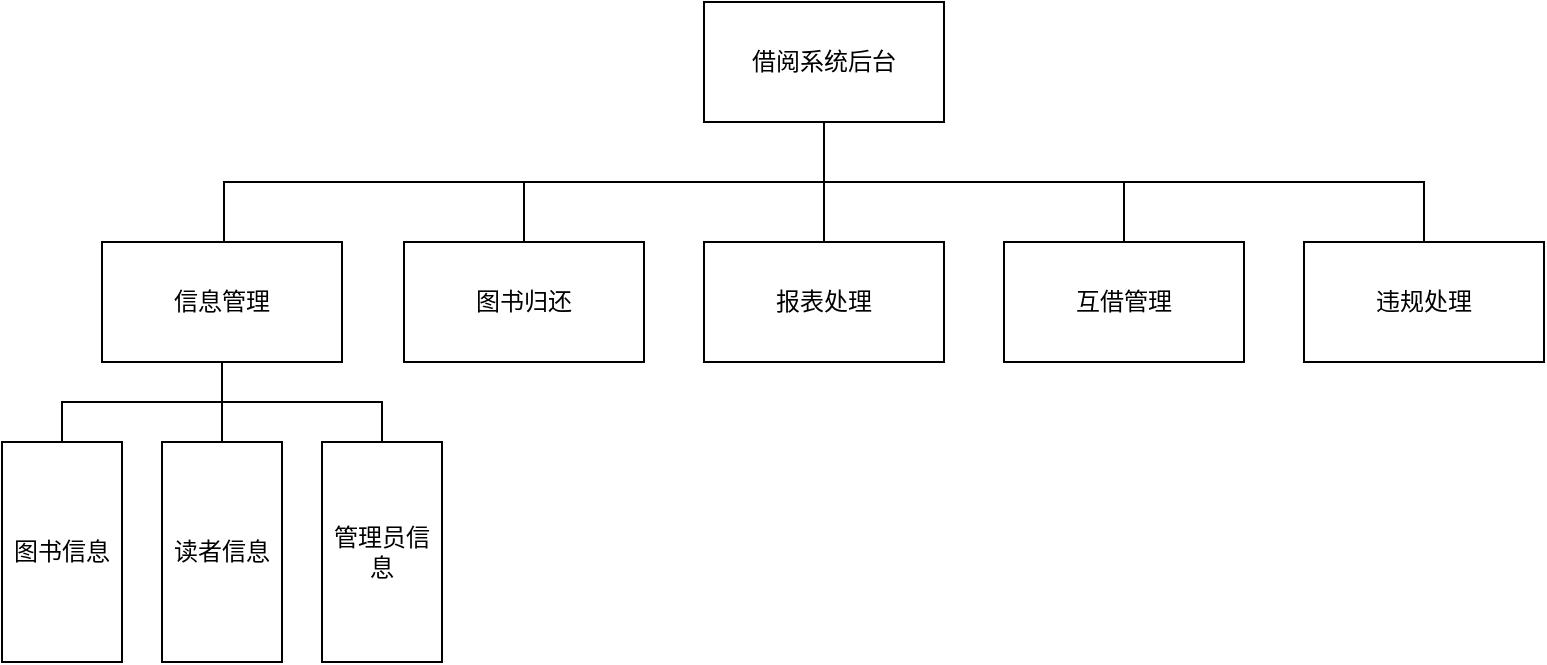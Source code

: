 <mxfile version="24.3.1" type="github">
  <diagram name="第 1 页" id="A-lZTEchQl7mIgZinoCd">
    <mxGraphModel dx="899" dy="571" grid="1" gridSize="10" guides="1" tooltips="1" connect="1" arrows="1" fold="1" page="1" pageScale="1" pageWidth="827" pageHeight="1169" math="0" shadow="0">
      <root>
        <mxCell id="0" />
        <mxCell id="1" parent="0" />
        <mxCell id="2cnC_9ASC_gIRCOhBWuR-1" value="借阅系统后台" style="rounded=0;whiteSpace=wrap;html=1;" vertex="1" parent="1">
          <mxGeometry x="370" y="80" width="120" height="60" as="geometry" />
        </mxCell>
        <mxCell id="2cnC_9ASC_gIRCOhBWuR-15" value="" style="edgeStyle=orthogonalEdgeStyle;rounded=0;orthogonalLoop=1;jettySize=auto;html=1;entryX=0.5;entryY=1;entryDx=0;entryDy=0;endArrow=none;endFill=0;" edge="1" parent="1" source="2cnC_9ASC_gIRCOhBWuR-2" target="2cnC_9ASC_gIRCOhBWuR-1">
          <mxGeometry relative="1" as="geometry">
            <mxPoint x="170" y="120" as="targetPoint" />
            <Array as="points">
              <mxPoint x="130" y="170" />
              <mxPoint x="430" y="170" />
            </Array>
          </mxGeometry>
        </mxCell>
        <mxCell id="2cnC_9ASC_gIRCOhBWuR-2" value="信息管理" style="rounded=0;whiteSpace=wrap;html=1;" vertex="1" parent="1">
          <mxGeometry x="69" y="200" width="120" height="60" as="geometry" />
        </mxCell>
        <mxCell id="2cnC_9ASC_gIRCOhBWuR-12" value="" style="edgeStyle=orthogonalEdgeStyle;rounded=0;orthogonalLoop=1;jettySize=auto;html=1;endArrow=none;endFill=0;" edge="1" parent="1" source="2cnC_9ASC_gIRCOhBWuR-3" target="2cnC_9ASC_gIRCOhBWuR-2">
          <mxGeometry relative="1" as="geometry" />
        </mxCell>
        <mxCell id="2cnC_9ASC_gIRCOhBWuR-3" value="图书信息" style="rounded=0;whiteSpace=wrap;html=1;" vertex="1" parent="1">
          <mxGeometry x="19" y="300" width="60" height="110" as="geometry" />
        </mxCell>
        <mxCell id="2cnC_9ASC_gIRCOhBWuR-13" value="" style="edgeStyle=orthogonalEdgeStyle;rounded=0;orthogonalLoop=1;jettySize=auto;html=1;endArrow=none;endFill=0;" edge="1" parent="1" source="2cnC_9ASC_gIRCOhBWuR-5" target="2cnC_9ASC_gIRCOhBWuR-2">
          <mxGeometry relative="1" as="geometry" />
        </mxCell>
        <mxCell id="2cnC_9ASC_gIRCOhBWuR-5" value="读者信息" style="rounded=0;whiteSpace=wrap;html=1;" vertex="1" parent="1">
          <mxGeometry x="99" y="300" width="60" height="110" as="geometry" />
        </mxCell>
        <mxCell id="2cnC_9ASC_gIRCOhBWuR-14" value="" style="edgeStyle=orthogonalEdgeStyle;rounded=0;orthogonalLoop=1;jettySize=auto;html=1;endArrow=none;endFill=0;" edge="1" parent="1" source="2cnC_9ASC_gIRCOhBWuR-6" target="2cnC_9ASC_gIRCOhBWuR-2">
          <mxGeometry relative="1" as="geometry" />
        </mxCell>
        <mxCell id="2cnC_9ASC_gIRCOhBWuR-6" value="管理员信息" style="rounded=0;whiteSpace=wrap;html=1;" vertex="1" parent="1">
          <mxGeometry x="179" y="300" width="60" height="110" as="geometry" />
        </mxCell>
        <mxCell id="2cnC_9ASC_gIRCOhBWuR-16" value="" style="edgeStyle=orthogonalEdgeStyle;rounded=0;orthogonalLoop=1;jettySize=auto;html=1;strokeColor=default;align=center;verticalAlign=middle;fontFamily=Helvetica;fontSize=11;fontColor=default;labelBackgroundColor=default;endArrow=none;endFill=0;exitX=0.5;exitY=0;exitDx=0;exitDy=0;" edge="1" parent="1" source="2cnC_9ASC_gIRCOhBWuR-7" target="2cnC_9ASC_gIRCOhBWuR-1">
          <mxGeometry relative="1" as="geometry" />
        </mxCell>
        <mxCell id="2cnC_9ASC_gIRCOhBWuR-7" value="图书归还" style="rounded=0;whiteSpace=wrap;html=1;" vertex="1" parent="1">
          <mxGeometry x="220" y="200" width="120" height="60" as="geometry" />
        </mxCell>
        <mxCell id="2cnC_9ASC_gIRCOhBWuR-17" value="" style="edgeStyle=orthogonalEdgeStyle;rounded=0;orthogonalLoop=1;jettySize=auto;html=1;strokeColor=default;align=center;verticalAlign=middle;fontFamily=Helvetica;fontSize=11;fontColor=default;labelBackgroundColor=default;endArrow=none;endFill=0;" edge="1" parent="1" source="2cnC_9ASC_gIRCOhBWuR-8" target="2cnC_9ASC_gIRCOhBWuR-1">
          <mxGeometry relative="1" as="geometry" />
        </mxCell>
        <mxCell id="2cnC_9ASC_gIRCOhBWuR-8" value="报表处理" style="rounded=0;whiteSpace=wrap;html=1;" vertex="1" parent="1">
          <mxGeometry x="370" y="200" width="120" height="60" as="geometry" />
        </mxCell>
        <mxCell id="2cnC_9ASC_gIRCOhBWuR-20" value="" style="edgeStyle=orthogonalEdgeStyle;rounded=0;orthogonalLoop=1;jettySize=auto;html=1;strokeColor=default;align=center;verticalAlign=middle;fontFamily=Helvetica;fontSize=11;fontColor=default;labelBackgroundColor=default;endArrow=none;endFill=0;entryX=0.5;entryY=1;entryDx=0;entryDy=0;" edge="1" parent="1" source="2cnC_9ASC_gIRCOhBWuR-9" target="2cnC_9ASC_gIRCOhBWuR-1">
          <mxGeometry relative="1" as="geometry">
            <mxPoint x="580" y="120" as="targetPoint" />
            <Array as="points">
              <mxPoint x="580" y="170" />
              <mxPoint x="430" y="170" />
            </Array>
          </mxGeometry>
        </mxCell>
        <mxCell id="2cnC_9ASC_gIRCOhBWuR-9" value="互借管理" style="rounded=0;whiteSpace=wrap;html=1;" vertex="1" parent="1">
          <mxGeometry x="520" y="200" width="120" height="60" as="geometry" />
        </mxCell>
        <mxCell id="2cnC_9ASC_gIRCOhBWuR-19" value="" style="edgeStyle=orthogonalEdgeStyle;rounded=0;orthogonalLoop=1;jettySize=auto;html=1;strokeColor=default;align=center;verticalAlign=middle;fontFamily=Helvetica;fontSize=11;fontColor=default;labelBackgroundColor=default;endArrow=none;endFill=0;" edge="1" parent="1" source="2cnC_9ASC_gIRCOhBWuR-10" target="2cnC_9ASC_gIRCOhBWuR-1">
          <mxGeometry relative="1" as="geometry">
            <mxPoint x="730" y="120" as="targetPoint" />
            <Array as="points">
              <mxPoint x="730" y="170" />
              <mxPoint x="430" y="170" />
            </Array>
          </mxGeometry>
        </mxCell>
        <mxCell id="2cnC_9ASC_gIRCOhBWuR-10" value="违规处理" style="rounded=0;whiteSpace=wrap;html=1;" vertex="1" parent="1">
          <mxGeometry x="670" y="200" width="120" height="60" as="geometry" />
        </mxCell>
      </root>
    </mxGraphModel>
  </diagram>
</mxfile>
